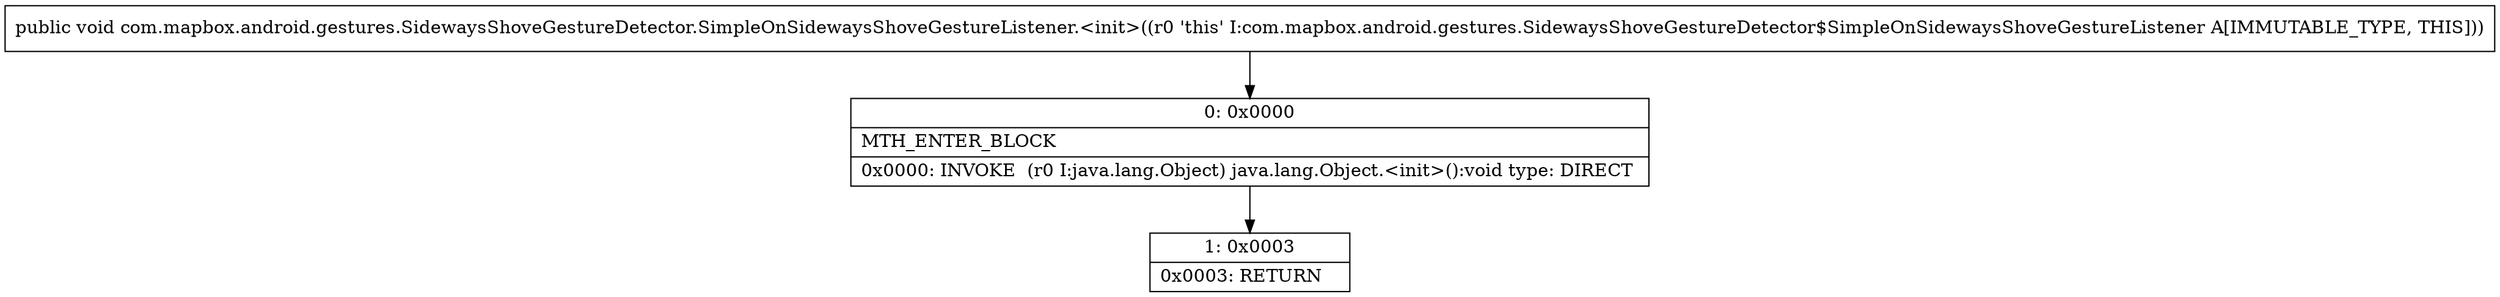 digraph "CFG forcom.mapbox.android.gestures.SidewaysShoveGestureDetector.SimpleOnSidewaysShoveGestureListener.\<init\>()V" {
Node_0 [shape=record,label="{0\:\ 0x0000|MTH_ENTER_BLOCK\l|0x0000: INVOKE  (r0 I:java.lang.Object) java.lang.Object.\<init\>():void type: DIRECT \l}"];
Node_1 [shape=record,label="{1\:\ 0x0003|0x0003: RETURN   \l}"];
MethodNode[shape=record,label="{public void com.mapbox.android.gestures.SidewaysShoveGestureDetector.SimpleOnSidewaysShoveGestureListener.\<init\>((r0 'this' I:com.mapbox.android.gestures.SidewaysShoveGestureDetector$SimpleOnSidewaysShoveGestureListener A[IMMUTABLE_TYPE, THIS])) }"];
MethodNode -> Node_0;
Node_0 -> Node_1;
}

